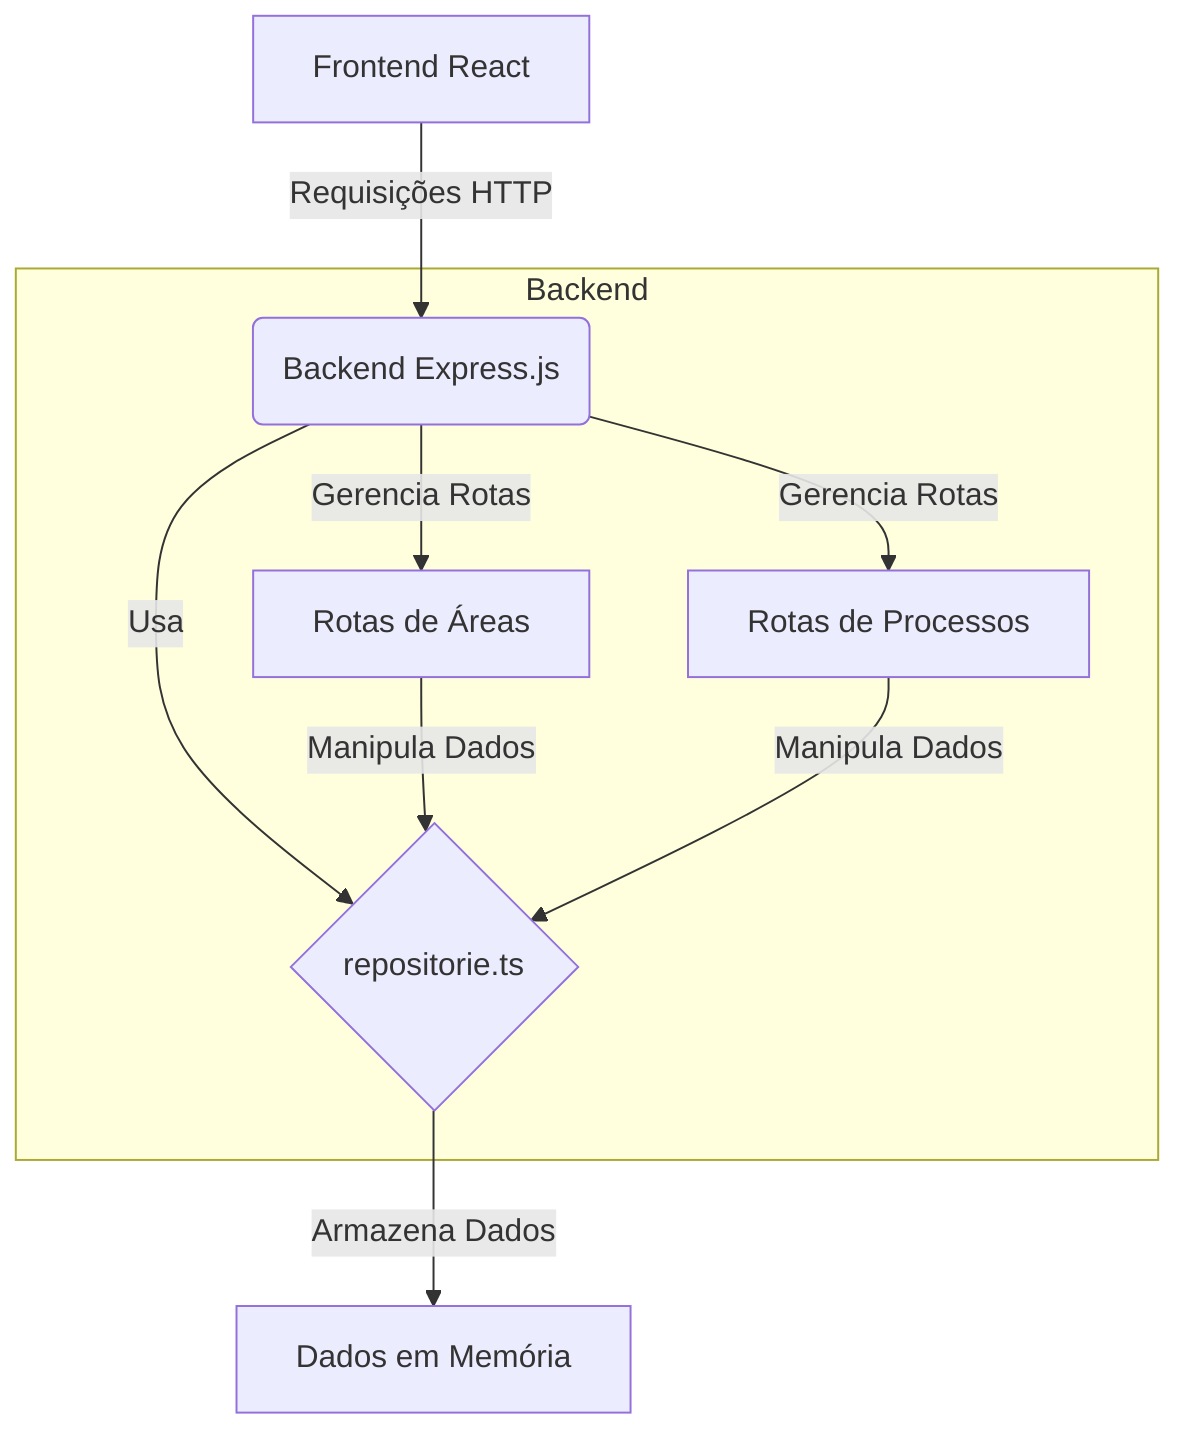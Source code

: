 graph TD
    A[Frontend React] -->|Requisições HTTP| B(Backend Express.js)
    B -->|Usa| C{repositorie.ts}
    B -->|Gerencia Rotas| D[Rotas de Áreas]
    B -->|Gerencia Rotas| E[Rotas de Processos]
    C -->|Armazena Dados| F[Dados em Memória]
    D -->|Manipula Dados| C
    E -->|Manipula Dados| C
    subgraph Backend
        B
        C
        D
        E
    end
